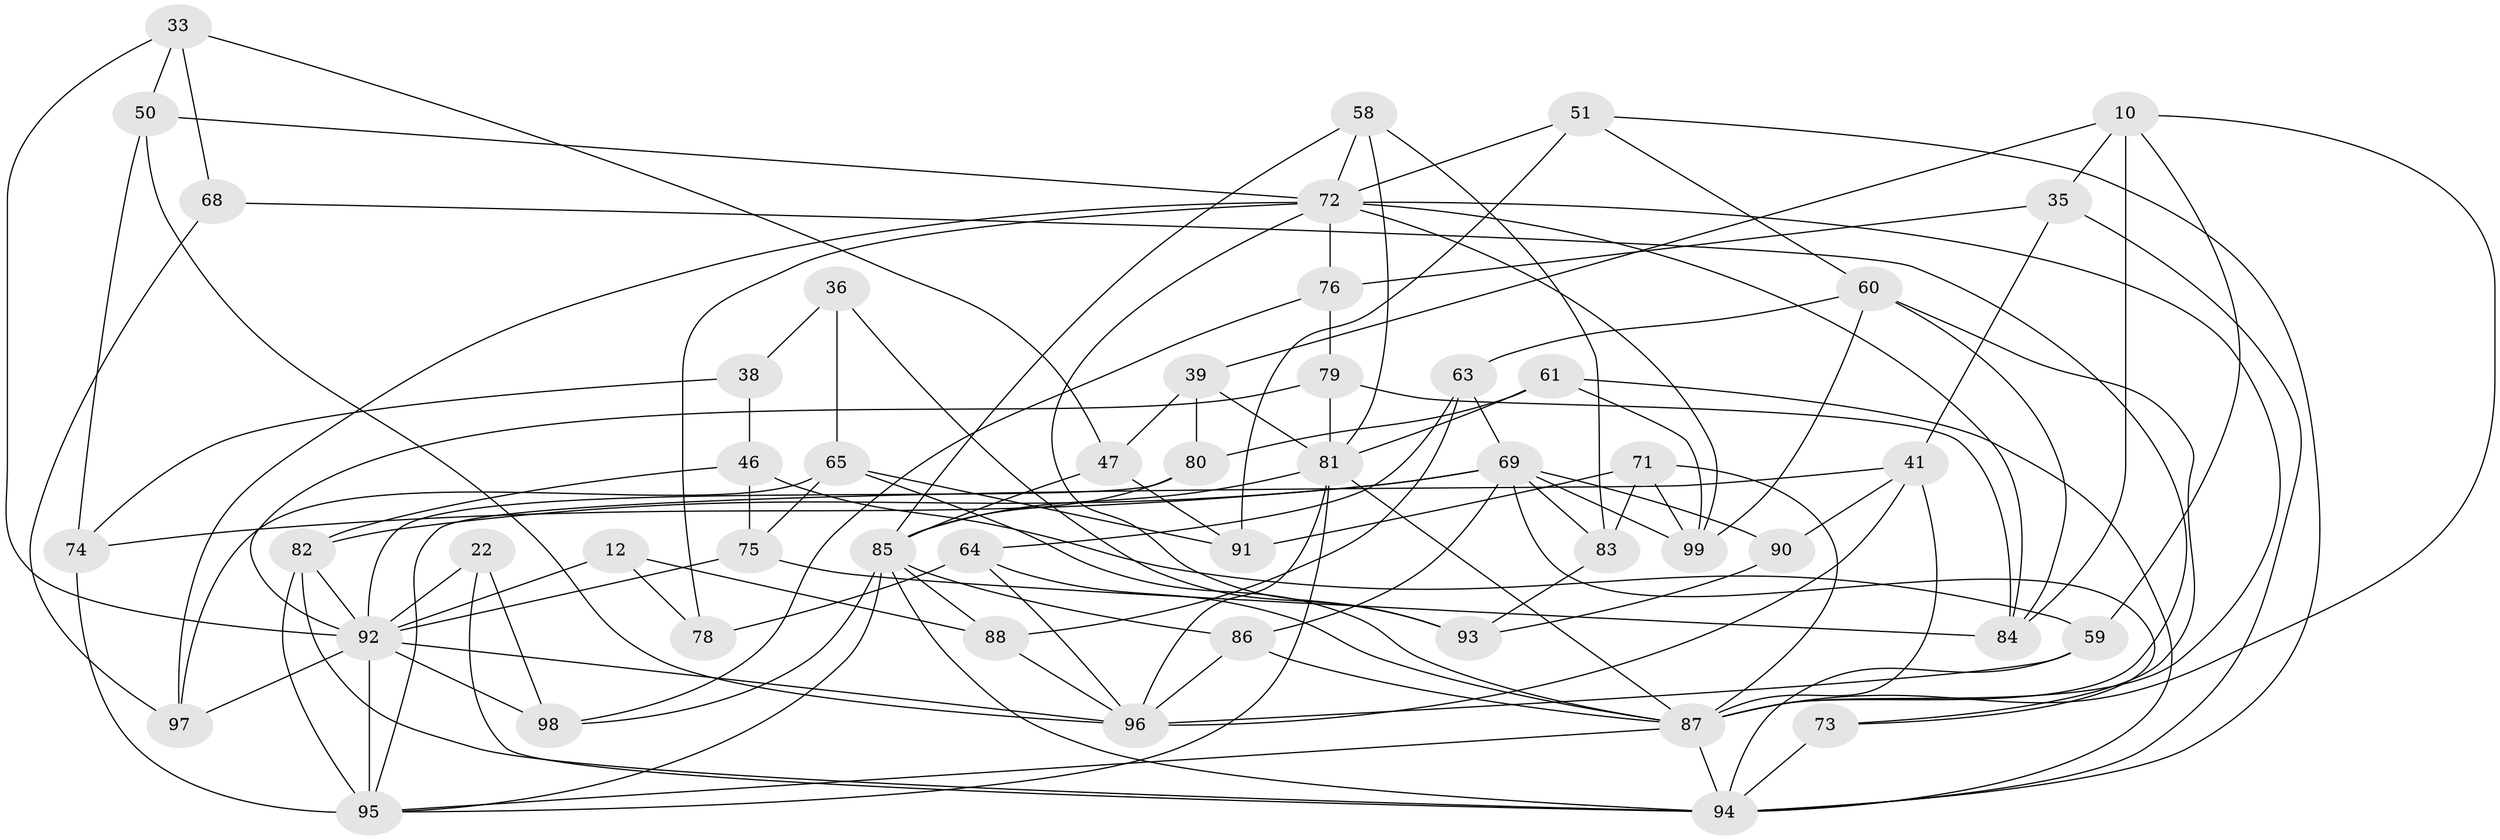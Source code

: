// original degree distribution, {4: 1.0}
// Generated by graph-tools (version 1.1) at 2025/02/03/04/25 22:02:33]
// undirected, 49 vertices, 120 edges
graph export_dot {
graph [start="1"]
  node [color=gray90,style=filled];
  10 [super="+2"];
  12;
  22;
  33 [super="+1"];
  35;
  36;
  38;
  39;
  41 [super="+18"];
  46;
  47;
  50;
  51;
  58;
  59;
  60 [super="+52"];
  61;
  63;
  64 [super="+62"];
  65 [super="+34"];
  68;
  69 [super="+49"];
  71;
  72 [super="+6+54+14+56"];
  73 [super="+45"];
  74 [super="+26"];
  75;
  76;
  78;
  79;
  80;
  81 [super="+15+44"];
  82 [super="+55"];
  83;
  84 [super="+57"];
  85 [super="+67"];
  86;
  87 [super="+42+66"];
  88 [super="+5"];
  90;
  91;
  92 [super="+48+89"];
  93;
  94 [super="+53"];
  95 [super="+23+27"];
  96 [super="+43"];
  97 [super="+70"];
  98 [super="+3"];
  99 [super="+30"];
  10 -- 59;
  10 -- 35;
  10 -- 84 [weight=2];
  10 -- 39;
  10 -- 87;
  12 -- 88 [weight=2];
  12 -- 78;
  12 -- 92;
  22 -- 98 [weight=2];
  22 -- 94;
  22 -- 92;
  33 -- 68 [weight=2];
  33 -- 47;
  33 -- 50;
  33 -- 92 [weight=2];
  35 -- 76;
  35 -- 41;
  35 -- 94;
  36 -- 93;
  36 -- 65 [weight=2];
  36 -- 38;
  38 -- 74 [weight=2];
  38 -- 46;
  39 -- 80;
  39 -- 47;
  39 -- 81;
  41 -- 90 [weight=2];
  41 -- 95;
  41 -- 96;
  41 -- 87;
  46 -- 82;
  46 -- 75;
  46 -- 59;
  47 -- 91;
  47 -- 85;
  50 -- 96;
  50 -- 74;
  50 -- 72;
  51 -- 72;
  51 -- 91;
  51 -- 94;
  51 -- 60;
  58 -- 85;
  58 -- 83;
  58 -- 72;
  58 -- 81;
  59 -- 96;
  59 -- 94;
  60 -- 63;
  60 -- 84;
  60 -- 99 [weight=2];
  60 -- 73;
  61 -- 99;
  61 -- 94;
  61 -- 80;
  61 -- 81;
  63 -- 69;
  63 -- 88;
  63 -- 64;
  64 -- 78 [weight=2];
  64 -- 87 [weight=2];
  64 -- 96;
  65 -- 97;
  65 -- 91;
  65 -- 75;
  65 -- 87;
  68 -- 97;
  68 -- 87;
  69 -- 86;
  69 -- 82;
  69 -- 83;
  69 -- 90;
  69 -- 74;
  69 -- 73;
  69 -- 99;
  71 -- 83;
  71 -- 87;
  71 -- 91;
  71 -- 99;
  72 -- 76;
  72 -- 78;
  72 -- 93;
  72 -- 97 [weight=2];
  72 -- 84;
  72 -- 87 [weight=2];
  72 -- 99;
  73 -- 94 [weight=4];
  74 -- 95 [weight=2];
  75 -- 84;
  75 -- 92;
  76 -- 79;
  76 -- 98;
  79 -- 84;
  79 -- 92;
  79 -- 81;
  80 -- 85;
  80 -- 92;
  81 -- 85;
  81 -- 95 [weight=2];
  81 -- 96 [weight=2];
  81 -- 87;
  82 -- 92;
  82 -- 94 [weight=2];
  82 -- 95;
  83 -- 93;
  85 -- 94 [weight=3];
  85 -- 98;
  85 -- 86;
  85 -- 88 [weight=2];
  85 -- 95;
  86 -- 96;
  86 -- 87;
  87 -- 94 [weight=2];
  87 -- 95;
  88 -- 96;
  90 -- 93;
  92 -- 97 [weight=2];
  92 -- 96 [weight=2];
  92 -- 95 [weight=2];
  92 -- 98 [weight=2];
}
